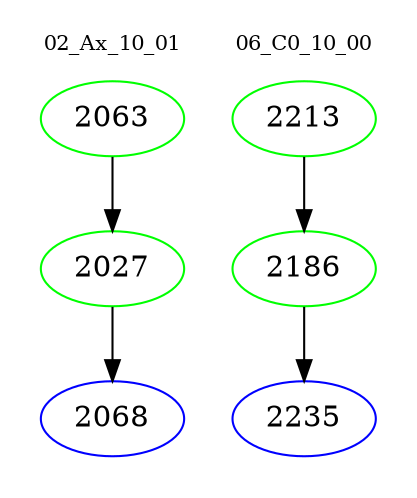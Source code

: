 digraph{
subgraph cluster_0 {
color = white
label = "02_Ax_10_01";
fontsize=10;
T0_2063 [label="2063", color="green"]
T0_2063 -> T0_2027 [color="black"]
T0_2027 [label="2027", color="green"]
T0_2027 -> T0_2068 [color="black"]
T0_2068 [label="2068", color="blue"]
}
subgraph cluster_1 {
color = white
label = "06_C0_10_00";
fontsize=10;
T1_2213 [label="2213", color="green"]
T1_2213 -> T1_2186 [color="black"]
T1_2186 [label="2186", color="green"]
T1_2186 -> T1_2235 [color="black"]
T1_2235 [label="2235", color="blue"]
}
}
